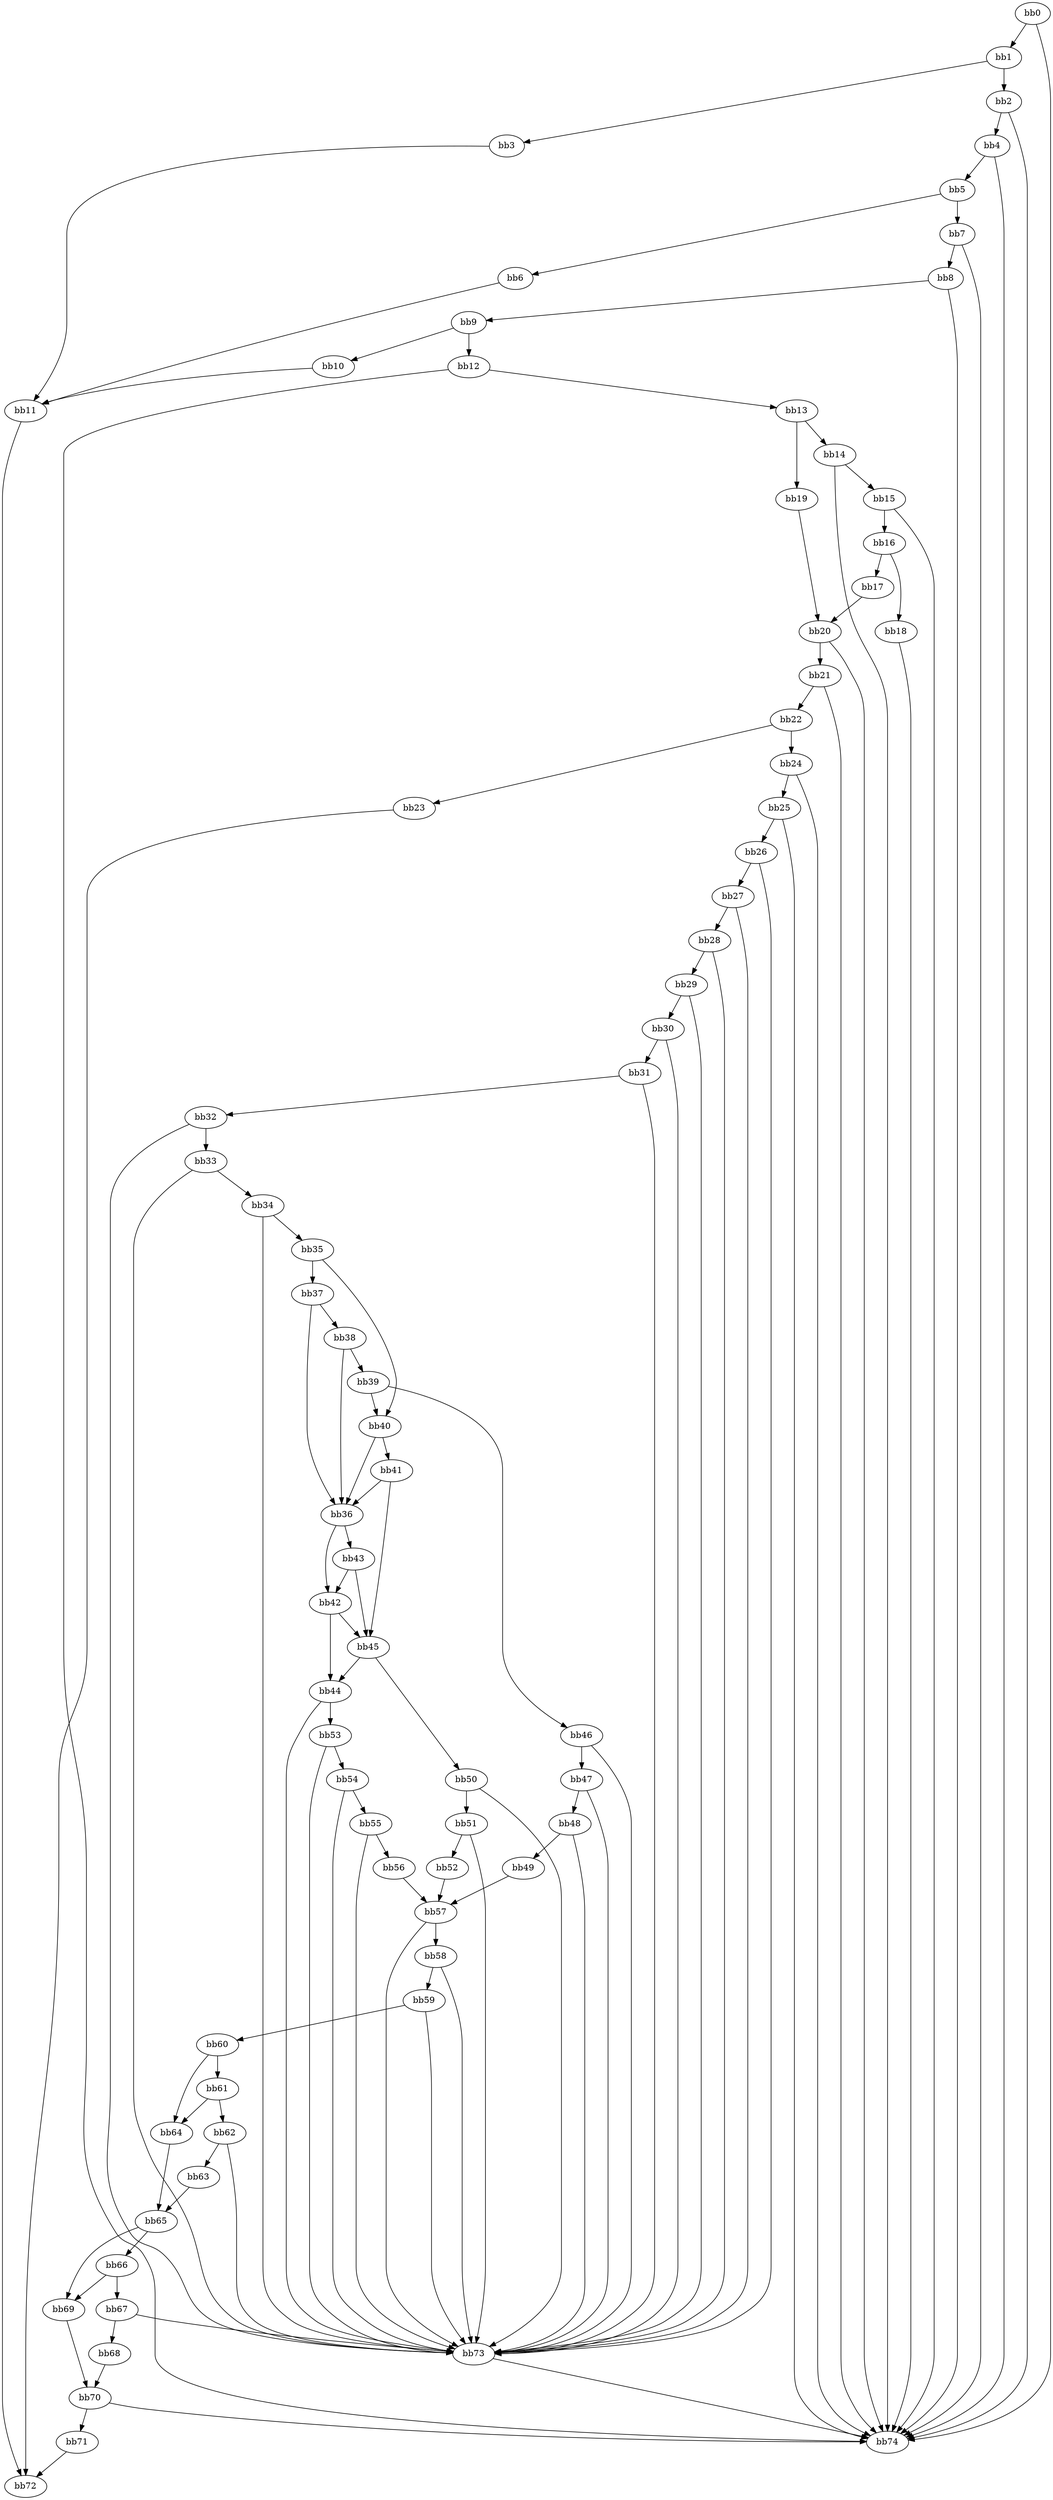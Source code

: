 digraph {
    0 [ label = "bb0\l" ]
    1 [ label = "bb1\l" ]
    2 [ label = "bb2\l" ]
    3 [ label = "bb3\l" ]
    4 [ label = "bb4\l" ]
    5 [ label = "bb5\l" ]
    6 [ label = "bb6\l" ]
    7 [ label = "bb7\l" ]
    8 [ label = "bb8\l" ]
    9 [ label = "bb9\l" ]
    10 [ label = "bb10\l" ]
    11 [ label = "bb11\l" ]
    12 [ label = "bb12\l" ]
    13 [ label = "bb13\l" ]
    14 [ label = "bb14\l" ]
    15 [ label = "bb15\l" ]
    16 [ label = "bb16\l" ]
    17 [ label = "bb17\l" ]
    18 [ label = "bb18\l" ]
    19 [ label = "bb19\l" ]
    20 [ label = "bb20\l" ]
    21 [ label = "bb21\l" ]
    22 [ label = "bb22\l" ]
    23 [ label = "bb23\l" ]
    24 [ label = "bb24\l" ]
    25 [ label = "bb25\l" ]
    26 [ label = "bb26\l" ]
    27 [ label = "bb27\l" ]
    28 [ label = "bb28\l" ]
    29 [ label = "bb29\l" ]
    30 [ label = "bb30\l" ]
    31 [ label = "bb31\l" ]
    32 [ label = "bb32\l" ]
    33 [ label = "bb33\l" ]
    34 [ label = "bb34\l" ]
    35 [ label = "bb35\l" ]
    36 [ label = "bb36\l" ]
    37 [ label = "bb37\l" ]
    38 [ label = "bb38\l" ]
    39 [ label = "bb39\l" ]
    40 [ label = "bb40\l" ]
    41 [ label = "bb41\l" ]
    42 [ label = "bb42\l" ]
    43 [ label = "bb43\l" ]
    44 [ label = "bb44\l" ]
    45 [ label = "bb45\l" ]
    46 [ label = "bb46\l" ]
    47 [ label = "bb47\l" ]
    48 [ label = "bb48\l" ]
    49 [ label = "bb49\l" ]
    50 [ label = "bb50\l" ]
    51 [ label = "bb51\l" ]
    52 [ label = "bb52\l" ]
    53 [ label = "bb53\l" ]
    54 [ label = "bb54\l" ]
    55 [ label = "bb55\l" ]
    56 [ label = "bb56\l" ]
    57 [ label = "bb57\l" ]
    58 [ label = "bb58\l" ]
    59 [ label = "bb59\l" ]
    60 [ label = "bb60\l" ]
    61 [ label = "bb61\l" ]
    62 [ label = "bb62\l" ]
    63 [ label = "bb63\l" ]
    64 [ label = "bb64\l" ]
    65 [ label = "bb65\l" ]
    66 [ label = "bb66\l" ]
    67 [ label = "bb67\l" ]
    68 [ label = "bb68\l" ]
    69 [ label = "bb69\l" ]
    70 [ label = "bb70\l" ]
    71 [ label = "bb71\l" ]
    72 [ label = "bb72\l" ]
    73 [ label = "bb73\l" ]
    74 [ label = "bb74\l" ]
    0 -> 1 [ ]
    0 -> 74 [ ]
    1 -> 2 [ ]
    1 -> 3 [ ]
    2 -> 4 [ ]
    2 -> 74 [ ]
    3 -> 11 [ ]
    4 -> 5 [ ]
    4 -> 74 [ ]
    5 -> 6 [ ]
    5 -> 7 [ ]
    6 -> 11 [ ]
    7 -> 8 [ ]
    7 -> 74 [ ]
    8 -> 9 [ ]
    8 -> 74 [ ]
    9 -> 10 [ ]
    9 -> 12 [ ]
    10 -> 11 [ ]
    11 -> 72 [ ]
    12 -> 13 [ ]
    12 -> 74 [ ]
    13 -> 14 [ ]
    13 -> 19 [ ]
    14 -> 15 [ ]
    14 -> 74 [ ]
    15 -> 16 [ ]
    15 -> 74 [ ]
    16 -> 17 [ ]
    16 -> 18 [ ]
    17 -> 20 [ ]
    18 -> 74 [ ]
    19 -> 20 [ ]
    20 -> 21 [ ]
    20 -> 74 [ ]
    21 -> 22 [ ]
    21 -> 74 [ ]
    22 -> 23 [ ]
    22 -> 24 [ ]
    23 -> 72 [ ]
    24 -> 25 [ ]
    24 -> 74 [ ]
    25 -> 26 [ ]
    25 -> 74 [ ]
    26 -> 27 [ ]
    26 -> 73 [ ]
    27 -> 28 [ ]
    27 -> 73 [ ]
    28 -> 29 [ ]
    28 -> 73 [ ]
    29 -> 30 [ ]
    29 -> 73 [ ]
    30 -> 31 [ ]
    30 -> 73 [ ]
    31 -> 32 [ ]
    31 -> 73 [ ]
    32 -> 33 [ ]
    32 -> 73 [ ]
    33 -> 34 [ ]
    33 -> 73 [ ]
    34 -> 35 [ ]
    34 -> 73 [ ]
    35 -> 37 [ ]
    35 -> 40 [ ]
    36 -> 42 [ ]
    36 -> 43 [ ]
    37 -> 36 [ ]
    37 -> 38 [ ]
    38 -> 36 [ ]
    38 -> 39 [ ]
    39 -> 40 [ ]
    39 -> 46 [ ]
    40 -> 36 [ ]
    40 -> 41 [ ]
    41 -> 36 [ ]
    41 -> 45 [ ]
    42 -> 44 [ ]
    42 -> 45 [ ]
    43 -> 42 [ ]
    43 -> 45 [ ]
    44 -> 53 [ ]
    44 -> 73 [ ]
    45 -> 44 [ ]
    45 -> 50 [ ]
    46 -> 47 [ ]
    46 -> 73 [ ]
    47 -> 48 [ ]
    47 -> 73 [ ]
    48 -> 49 [ ]
    48 -> 73 [ ]
    49 -> 57 [ ]
    50 -> 51 [ ]
    50 -> 73 [ ]
    51 -> 52 [ ]
    51 -> 73 [ ]
    52 -> 57 [ ]
    53 -> 54 [ ]
    53 -> 73 [ ]
    54 -> 55 [ ]
    54 -> 73 [ ]
    55 -> 56 [ ]
    55 -> 73 [ ]
    56 -> 57 [ ]
    57 -> 58 [ ]
    57 -> 73 [ ]
    58 -> 59 [ ]
    58 -> 73 [ ]
    59 -> 60 [ ]
    59 -> 73 [ ]
    60 -> 61 [ ]
    60 -> 64 [ ]
    61 -> 62 [ ]
    61 -> 64 [ ]
    62 -> 63 [ ]
    62 -> 73 [ ]
    63 -> 65 [ ]
    64 -> 65 [ ]
    65 -> 66 [ ]
    65 -> 69 [ ]
    66 -> 67 [ ]
    66 -> 69 [ ]
    67 -> 68 [ ]
    67 -> 73 [ ]
    68 -> 70 [ ]
    69 -> 70 [ ]
    70 -> 71 [ ]
    70 -> 74 [ ]
    71 -> 72 [ ]
    73 -> 74 [ ]
}

